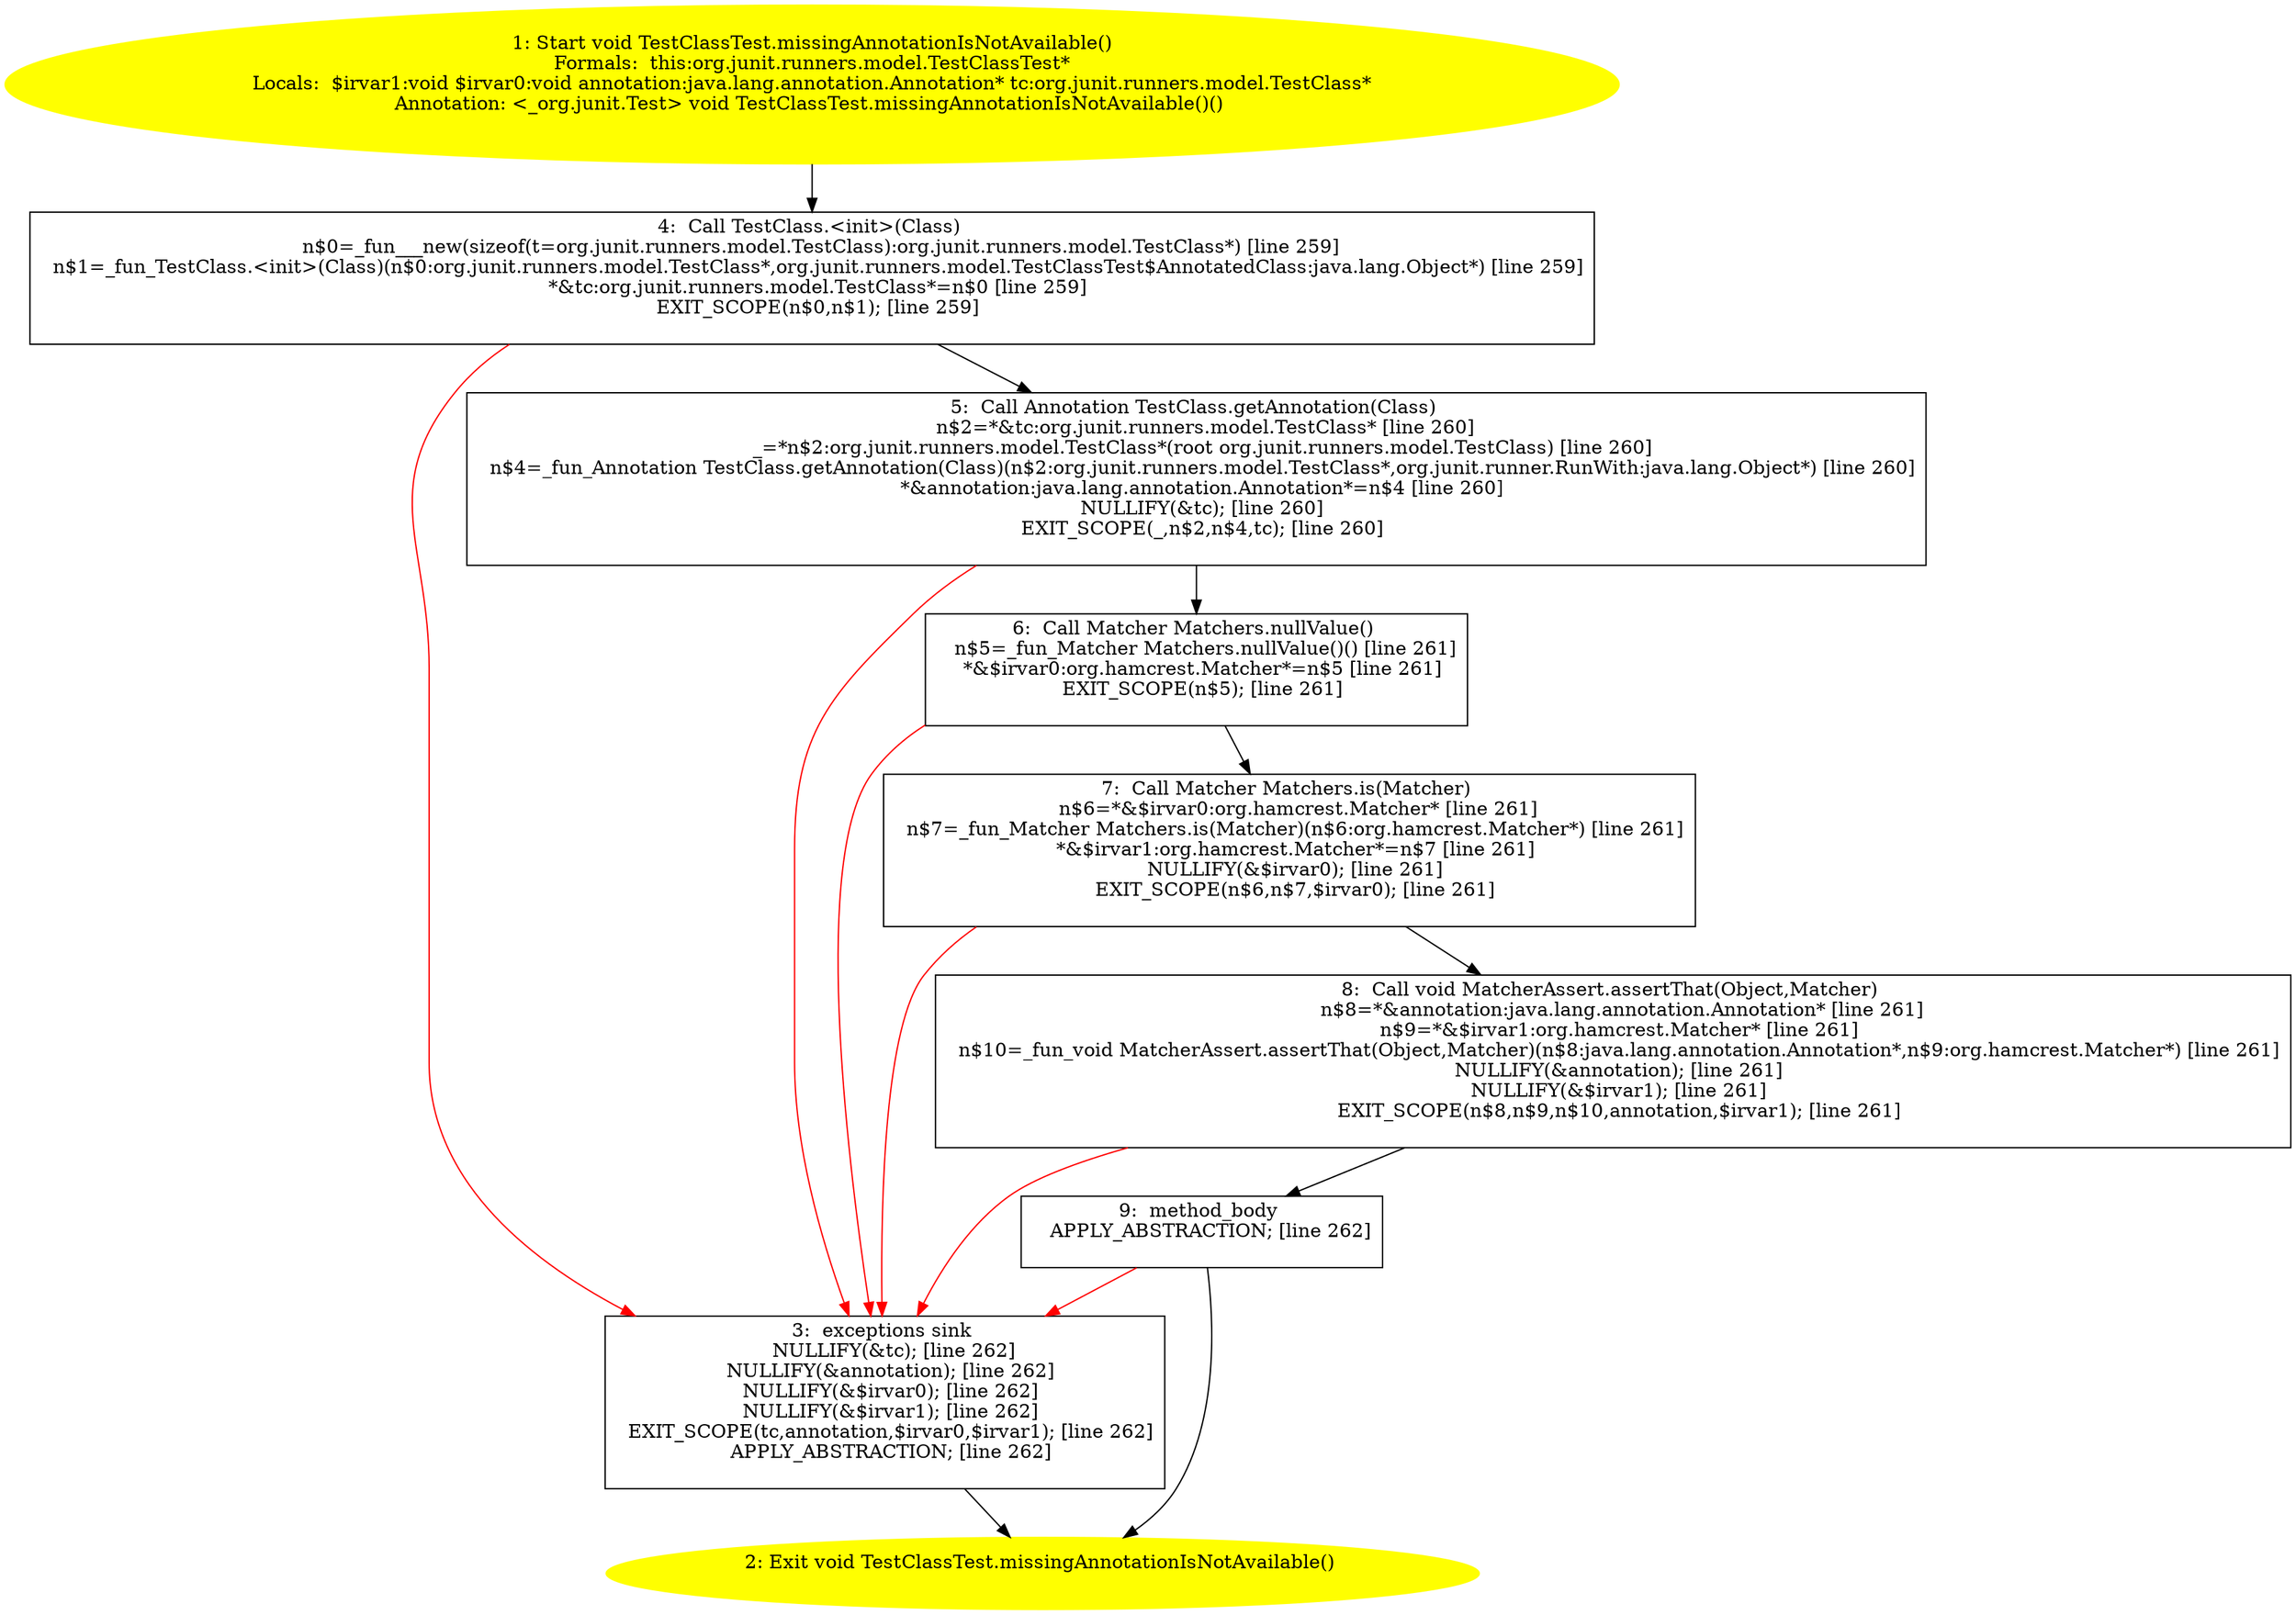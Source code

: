 /* @generated */
digraph cfg {
"org.junit.runners.model.TestClassTest.missingAnnotationIsNotAvailable():void.aed36992374fd6304d5a7e337ac6cad5_1" [label="1: Start void TestClassTest.missingAnnotationIsNotAvailable()\nFormals:  this:org.junit.runners.model.TestClassTest*\nLocals:  $irvar1:void $irvar0:void annotation:java.lang.annotation.Annotation* tc:org.junit.runners.model.TestClass*\nAnnotation: <_org.junit.Test> void TestClassTest.missingAnnotationIsNotAvailable()() \n  " color=yellow style=filled]
	

	 "org.junit.runners.model.TestClassTest.missingAnnotationIsNotAvailable():void.aed36992374fd6304d5a7e337ac6cad5_1" -> "org.junit.runners.model.TestClassTest.missingAnnotationIsNotAvailable():void.aed36992374fd6304d5a7e337ac6cad5_4" ;
"org.junit.runners.model.TestClassTest.missingAnnotationIsNotAvailable():void.aed36992374fd6304d5a7e337ac6cad5_2" [label="2: Exit void TestClassTest.missingAnnotationIsNotAvailable() \n  " color=yellow style=filled]
	

"org.junit.runners.model.TestClassTest.missingAnnotationIsNotAvailable():void.aed36992374fd6304d5a7e337ac6cad5_3" [label="3:  exceptions sink \n   NULLIFY(&tc); [line 262]\n  NULLIFY(&annotation); [line 262]\n  NULLIFY(&$irvar0); [line 262]\n  NULLIFY(&$irvar1); [line 262]\n  EXIT_SCOPE(tc,annotation,$irvar0,$irvar1); [line 262]\n  APPLY_ABSTRACTION; [line 262]\n " shape="box"]
	

	 "org.junit.runners.model.TestClassTest.missingAnnotationIsNotAvailable():void.aed36992374fd6304d5a7e337ac6cad5_3" -> "org.junit.runners.model.TestClassTest.missingAnnotationIsNotAvailable():void.aed36992374fd6304d5a7e337ac6cad5_2" ;
"org.junit.runners.model.TestClassTest.missingAnnotationIsNotAvailable():void.aed36992374fd6304d5a7e337ac6cad5_4" [label="4:  Call TestClass.<init>(Class) \n   n$0=_fun___new(sizeof(t=org.junit.runners.model.TestClass):org.junit.runners.model.TestClass*) [line 259]\n  n$1=_fun_TestClass.<init>(Class)(n$0:org.junit.runners.model.TestClass*,org.junit.runners.model.TestClassTest$AnnotatedClass:java.lang.Object*) [line 259]\n  *&tc:org.junit.runners.model.TestClass*=n$0 [line 259]\n  EXIT_SCOPE(n$0,n$1); [line 259]\n " shape="box"]
	

	 "org.junit.runners.model.TestClassTest.missingAnnotationIsNotAvailable():void.aed36992374fd6304d5a7e337ac6cad5_4" -> "org.junit.runners.model.TestClassTest.missingAnnotationIsNotAvailable():void.aed36992374fd6304d5a7e337ac6cad5_5" ;
	 "org.junit.runners.model.TestClassTest.missingAnnotationIsNotAvailable():void.aed36992374fd6304d5a7e337ac6cad5_4" -> "org.junit.runners.model.TestClassTest.missingAnnotationIsNotAvailable():void.aed36992374fd6304d5a7e337ac6cad5_3" [color="red" ];
"org.junit.runners.model.TestClassTest.missingAnnotationIsNotAvailable():void.aed36992374fd6304d5a7e337ac6cad5_5" [label="5:  Call Annotation TestClass.getAnnotation(Class) \n   n$2=*&tc:org.junit.runners.model.TestClass* [line 260]\n  _=*n$2:org.junit.runners.model.TestClass*(root org.junit.runners.model.TestClass) [line 260]\n  n$4=_fun_Annotation TestClass.getAnnotation(Class)(n$2:org.junit.runners.model.TestClass*,org.junit.runner.RunWith:java.lang.Object*) [line 260]\n  *&annotation:java.lang.annotation.Annotation*=n$4 [line 260]\n  NULLIFY(&tc); [line 260]\n  EXIT_SCOPE(_,n$2,n$4,tc); [line 260]\n " shape="box"]
	

	 "org.junit.runners.model.TestClassTest.missingAnnotationIsNotAvailable():void.aed36992374fd6304d5a7e337ac6cad5_5" -> "org.junit.runners.model.TestClassTest.missingAnnotationIsNotAvailable():void.aed36992374fd6304d5a7e337ac6cad5_6" ;
	 "org.junit.runners.model.TestClassTest.missingAnnotationIsNotAvailable():void.aed36992374fd6304d5a7e337ac6cad5_5" -> "org.junit.runners.model.TestClassTest.missingAnnotationIsNotAvailable():void.aed36992374fd6304d5a7e337ac6cad5_3" [color="red" ];
"org.junit.runners.model.TestClassTest.missingAnnotationIsNotAvailable():void.aed36992374fd6304d5a7e337ac6cad5_6" [label="6:  Call Matcher Matchers.nullValue() \n   n$5=_fun_Matcher Matchers.nullValue()() [line 261]\n  *&$irvar0:org.hamcrest.Matcher*=n$5 [line 261]\n  EXIT_SCOPE(n$5); [line 261]\n " shape="box"]
	

	 "org.junit.runners.model.TestClassTest.missingAnnotationIsNotAvailable():void.aed36992374fd6304d5a7e337ac6cad5_6" -> "org.junit.runners.model.TestClassTest.missingAnnotationIsNotAvailable():void.aed36992374fd6304d5a7e337ac6cad5_7" ;
	 "org.junit.runners.model.TestClassTest.missingAnnotationIsNotAvailable():void.aed36992374fd6304d5a7e337ac6cad5_6" -> "org.junit.runners.model.TestClassTest.missingAnnotationIsNotAvailable():void.aed36992374fd6304d5a7e337ac6cad5_3" [color="red" ];
"org.junit.runners.model.TestClassTest.missingAnnotationIsNotAvailable():void.aed36992374fd6304d5a7e337ac6cad5_7" [label="7:  Call Matcher Matchers.is(Matcher) \n   n$6=*&$irvar0:org.hamcrest.Matcher* [line 261]\n  n$7=_fun_Matcher Matchers.is(Matcher)(n$6:org.hamcrest.Matcher*) [line 261]\n  *&$irvar1:org.hamcrest.Matcher*=n$7 [line 261]\n  NULLIFY(&$irvar0); [line 261]\n  EXIT_SCOPE(n$6,n$7,$irvar0); [line 261]\n " shape="box"]
	

	 "org.junit.runners.model.TestClassTest.missingAnnotationIsNotAvailable():void.aed36992374fd6304d5a7e337ac6cad5_7" -> "org.junit.runners.model.TestClassTest.missingAnnotationIsNotAvailable():void.aed36992374fd6304d5a7e337ac6cad5_8" ;
	 "org.junit.runners.model.TestClassTest.missingAnnotationIsNotAvailable():void.aed36992374fd6304d5a7e337ac6cad5_7" -> "org.junit.runners.model.TestClassTest.missingAnnotationIsNotAvailable():void.aed36992374fd6304d5a7e337ac6cad5_3" [color="red" ];
"org.junit.runners.model.TestClassTest.missingAnnotationIsNotAvailable():void.aed36992374fd6304d5a7e337ac6cad5_8" [label="8:  Call void MatcherAssert.assertThat(Object,Matcher) \n   n$8=*&annotation:java.lang.annotation.Annotation* [line 261]\n  n$9=*&$irvar1:org.hamcrest.Matcher* [line 261]\n  n$10=_fun_void MatcherAssert.assertThat(Object,Matcher)(n$8:java.lang.annotation.Annotation*,n$9:org.hamcrest.Matcher*) [line 261]\n  NULLIFY(&annotation); [line 261]\n  NULLIFY(&$irvar1); [line 261]\n  EXIT_SCOPE(n$8,n$9,n$10,annotation,$irvar1); [line 261]\n " shape="box"]
	

	 "org.junit.runners.model.TestClassTest.missingAnnotationIsNotAvailable():void.aed36992374fd6304d5a7e337ac6cad5_8" -> "org.junit.runners.model.TestClassTest.missingAnnotationIsNotAvailable():void.aed36992374fd6304d5a7e337ac6cad5_9" ;
	 "org.junit.runners.model.TestClassTest.missingAnnotationIsNotAvailable():void.aed36992374fd6304d5a7e337ac6cad5_8" -> "org.junit.runners.model.TestClassTest.missingAnnotationIsNotAvailable():void.aed36992374fd6304d5a7e337ac6cad5_3" [color="red" ];
"org.junit.runners.model.TestClassTest.missingAnnotationIsNotAvailable():void.aed36992374fd6304d5a7e337ac6cad5_9" [label="9:  method_body \n   APPLY_ABSTRACTION; [line 262]\n " shape="box"]
	

	 "org.junit.runners.model.TestClassTest.missingAnnotationIsNotAvailable():void.aed36992374fd6304d5a7e337ac6cad5_9" -> "org.junit.runners.model.TestClassTest.missingAnnotationIsNotAvailable():void.aed36992374fd6304d5a7e337ac6cad5_2" ;
	 "org.junit.runners.model.TestClassTest.missingAnnotationIsNotAvailable():void.aed36992374fd6304d5a7e337ac6cad5_9" -> "org.junit.runners.model.TestClassTest.missingAnnotationIsNotAvailable():void.aed36992374fd6304d5a7e337ac6cad5_3" [color="red" ];
}
